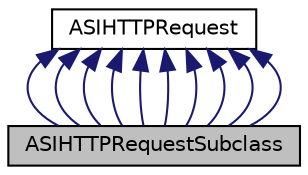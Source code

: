 digraph G
{
  edge [fontname="Helvetica",fontsize="10",labelfontname="Helvetica",labelfontsize="10"];
  node [fontname="Helvetica",fontsize="10",shape=record];
  Node1 [label="ASIHTTPRequestSubclass",height=0.2,width=0.4,color="black", fillcolor="grey75", style="filled" fontcolor="black"];
  Node2 -> Node1 [dir="back",color="midnightblue",fontsize="10",style="solid"];
  Node2 [label="ASIHTTPRequest",height=0.2,width=0.4,color="black", fillcolor="white", style="filled",URL="$interface_a_s_i_h_t_t_p_request.html"];
  Node2 -> Node1 [dir="back",color="midnightblue",fontsize="10",style="solid"];
  Node2 -> Node1 [dir="back",color="midnightblue",fontsize="10",style="solid"];
  Node2 -> Node1 [dir="back",color="midnightblue",fontsize="10",style="solid"];
  Node2 -> Node1 [dir="back",color="midnightblue",fontsize="10",style="solid"];
  Node2 -> Node1 [dir="back",color="midnightblue",fontsize="10",style="solid"];
  Node2 -> Node1 [dir="back",color="midnightblue",fontsize="10",style="solid"];
  Node2 -> Node1 [dir="back",color="midnightblue",fontsize="10",style="solid"];
  Node2 -> Node1 [dir="back",color="midnightblue",fontsize="10",style="solid"];
  Node2 -> Node1 [dir="back",color="midnightblue",fontsize="10",style="solid"];
}
